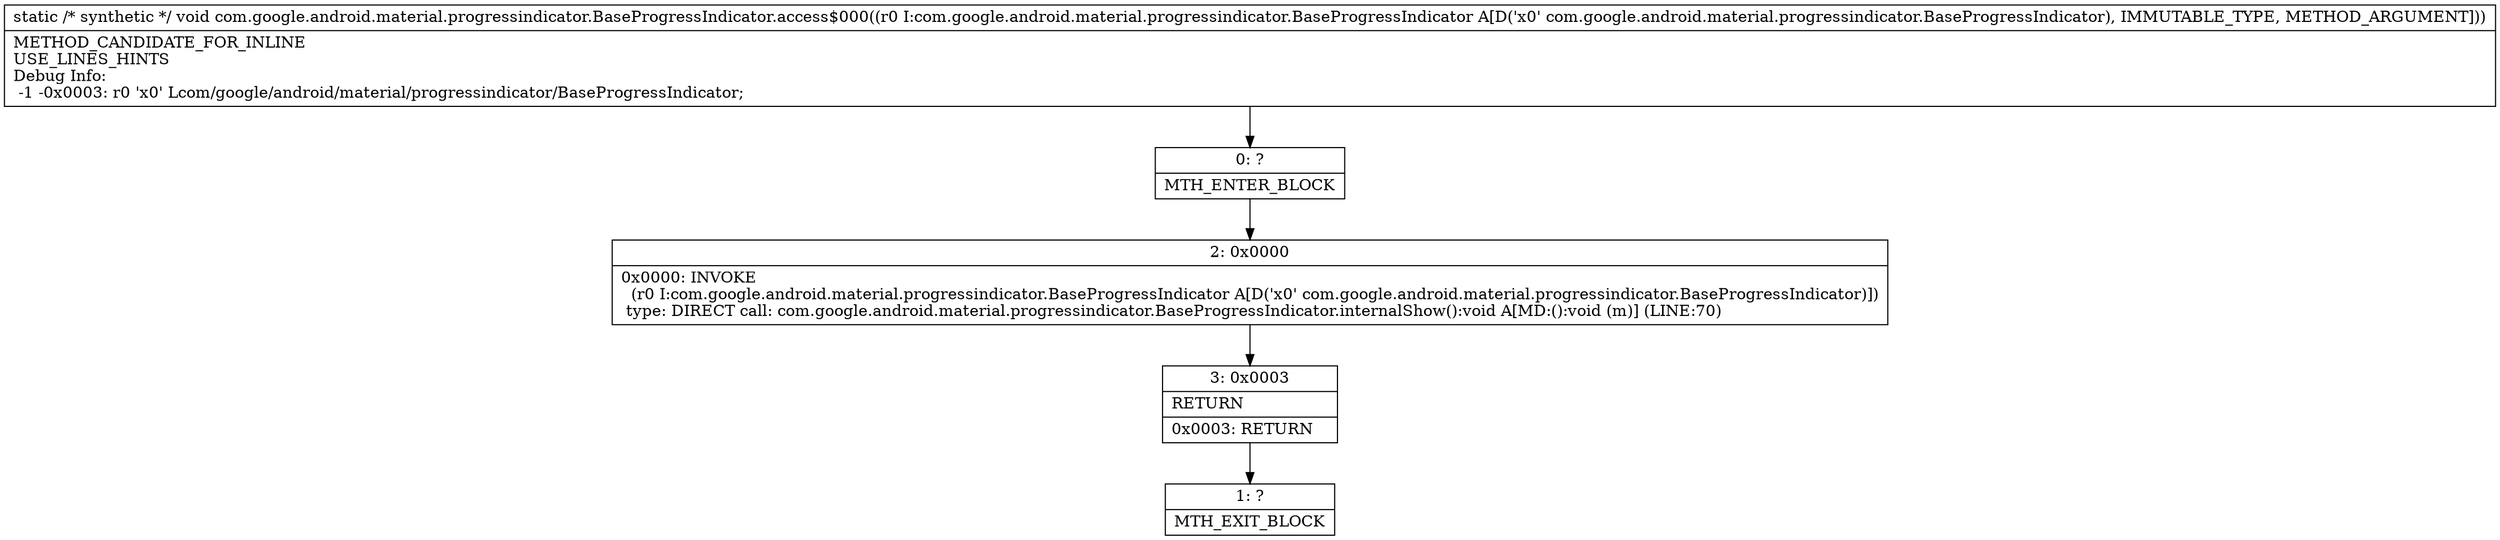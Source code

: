 digraph "CFG forcom.google.android.material.progressindicator.BaseProgressIndicator.access$000(Lcom\/google\/android\/material\/progressindicator\/BaseProgressIndicator;)V" {
Node_0 [shape=record,label="{0\:\ ?|MTH_ENTER_BLOCK\l}"];
Node_2 [shape=record,label="{2\:\ 0x0000|0x0000: INVOKE  \l  (r0 I:com.google.android.material.progressindicator.BaseProgressIndicator A[D('x0' com.google.android.material.progressindicator.BaseProgressIndicator)])\l type: DIRECT call: com.google.android.material.progressindicator.BaseProgressIndicator.internalShow():void A[MD:():void (m)] (LINE:70)\l}"];
Node_3 [shape=record,label="{3\:\ 0x0003|RETURN\l|0x0003: RETURN   \l}"];
Node_1 [shape=record,label="{1\:\ ?|MTH_EXIT_BLOCK\l}"];
MethodNode[shape=record,label="{static \/* synthetic *\/ void com.google.android.material.progressindicator.BaseProgressIndicator.access$000((r0 I:com.google.android.material.progressindicator.BaseProgressIndicator A[D('x0' com.google.android.material.progressindicator.BaseProgressIndicator), IMMUTABLE_TYPE, METHOD_ARGUMENT]))  | METHOD_CANDIDATE_FOR_INLINE\lUSE_LINES_HINTS\lDebug Info:\l  \-1 \-0x0003: r0 'x0' Lcom\/google\/android\/material\/progressindicator\/BaseProgressIndicator;\l}"];
MethodNode -> Node_0;Node_0 -> Node_2;
Node_2 -> Node_3;
Node_3 -> Node_1;
}

